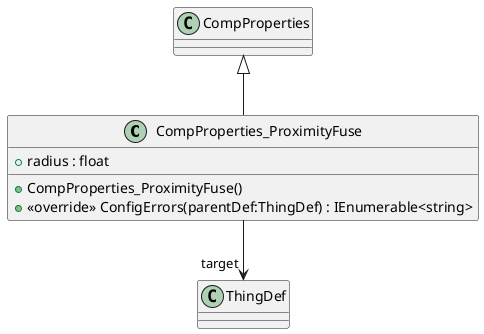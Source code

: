 @startuml
class CompProperties_ProximityFuse {
    + radius : float
    + CompProperties_ProximityFuse()
    + <<override>> ConfigErrors(parentDef:ThingDef) : IEnumerable<string>
}
CompProperties <|-- CompProperties_ProximityFuse
CompProperties_ProximityFuse --> "target" ThingDef
@enduml
